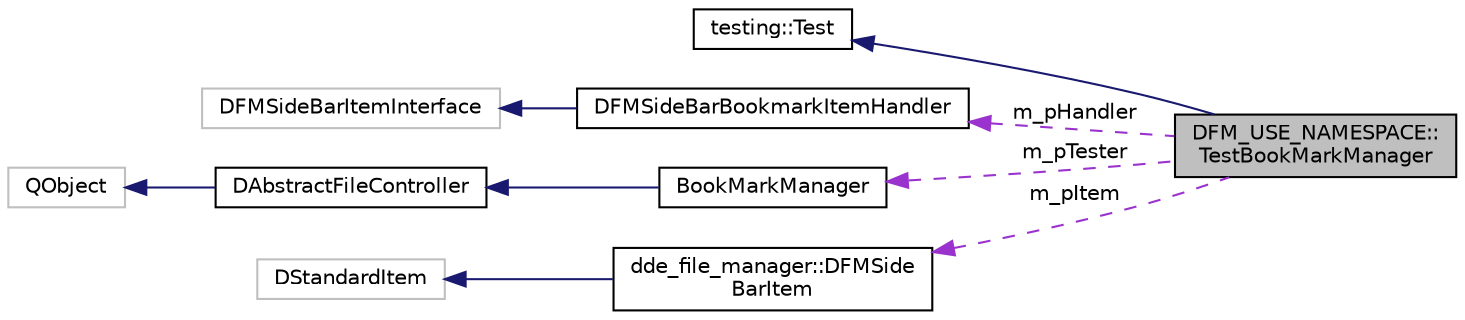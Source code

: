digraph "DFM_USE_NAMESPACE::TestBookMarkManager"
{
  edge [fontname="Helvetica",fontsize="10",labelfontname="Helvetica",labelfontsize="10"];
  node [fontname="Helvetica",fontsize="10",shape=record];
  rankdir="LR";
  Node2 [label="DFM_USE_NAMESPACE::\lTestBookMarkManager",height=0.2,width=0.4,color="black", fillcolor="grey75", style="filled", fontcolor="black"];
  Node3 -> Node2 [dir="back",color="midnightblue",fontsize="10",style="solid",fontname="Helvetica"];
  Node3 [label="testing::Test",height=0.2,width=0.4,color="black", fillcolor="white", style="filled",URL="$classtesting_1_1_test.html"];
  Node4 -> Node2 [dir="back",color="darkorchid3",fontsize="10",style="dashed",label=" m_pHandler" ,fontname="Helvetica"];
  Node4 [label="DFMSideBarBookmarkItemHandler",height=0.2,width=0.4,color="black", fillcolor="white", style="filled",URL="$class_d_f_m_side_bar_bookmark_item_handler.html"];
  Node5 -> Node4 [dir="back",color="midnightblue",fontsize="10",style="solid",fontname="Helvetica"];
  Node5 [label="DFMSideBarItemInterface",height=0.2,width=0.4,color="grey75", fillcolor="white", style="filled"];
  Node6 -> Node2 [dir="back",color="darkorchid3",fontsize="10",style="dashed",label=" m_pTester" ,fontname="Helvetica"];
  Node6 [label="BookMarkManager",height=0.2,width=0.4,color="black", fillcolor="white", style="filled",URL="$class_book_mark_manager.html"];
  Node7 -> Node6 [dir="back",color="midnightblue",fontsize="10",style="solid",fontname="Helvetica"];
  Node7 [label="DAbstractFileController",height=0.2,width=0.4,color="black", fillcolor="white", style="filled",URL="$class_d_abstract_file_controller.html"];
  Node8 -> Node7 [dir="back",color="midnightblue",fontsize="10",style="solid",fontname="Helvetica"];
  Node8 [label="QObject",height=0.2,width=0.4,color="grey75", fillcolor="white", style="filled"];
  Node9 -> Node2 [dir="back",color="darkorchid3",fontsize="10",style="dashed",label=" m_pItem" ,fontname="Helvetica"];
  Node9 [label="dde_file_manager::DFMSide\lBarItem",height=0.2,width=0.4,color="black", fillcolor="white", style="filled",URL="$classdde__file__manager_1_1_d_f_m_side_bar_item.html"];
  Node10 -> Node9 [dir="back",color="midnightblue",fontsize="10",style="solid",fontname="Helvetica"];
  Node10 [label="DStandardItem",height=0.2,width=0.4,color="grey75", fillcolor="white", style="filled"];
}
